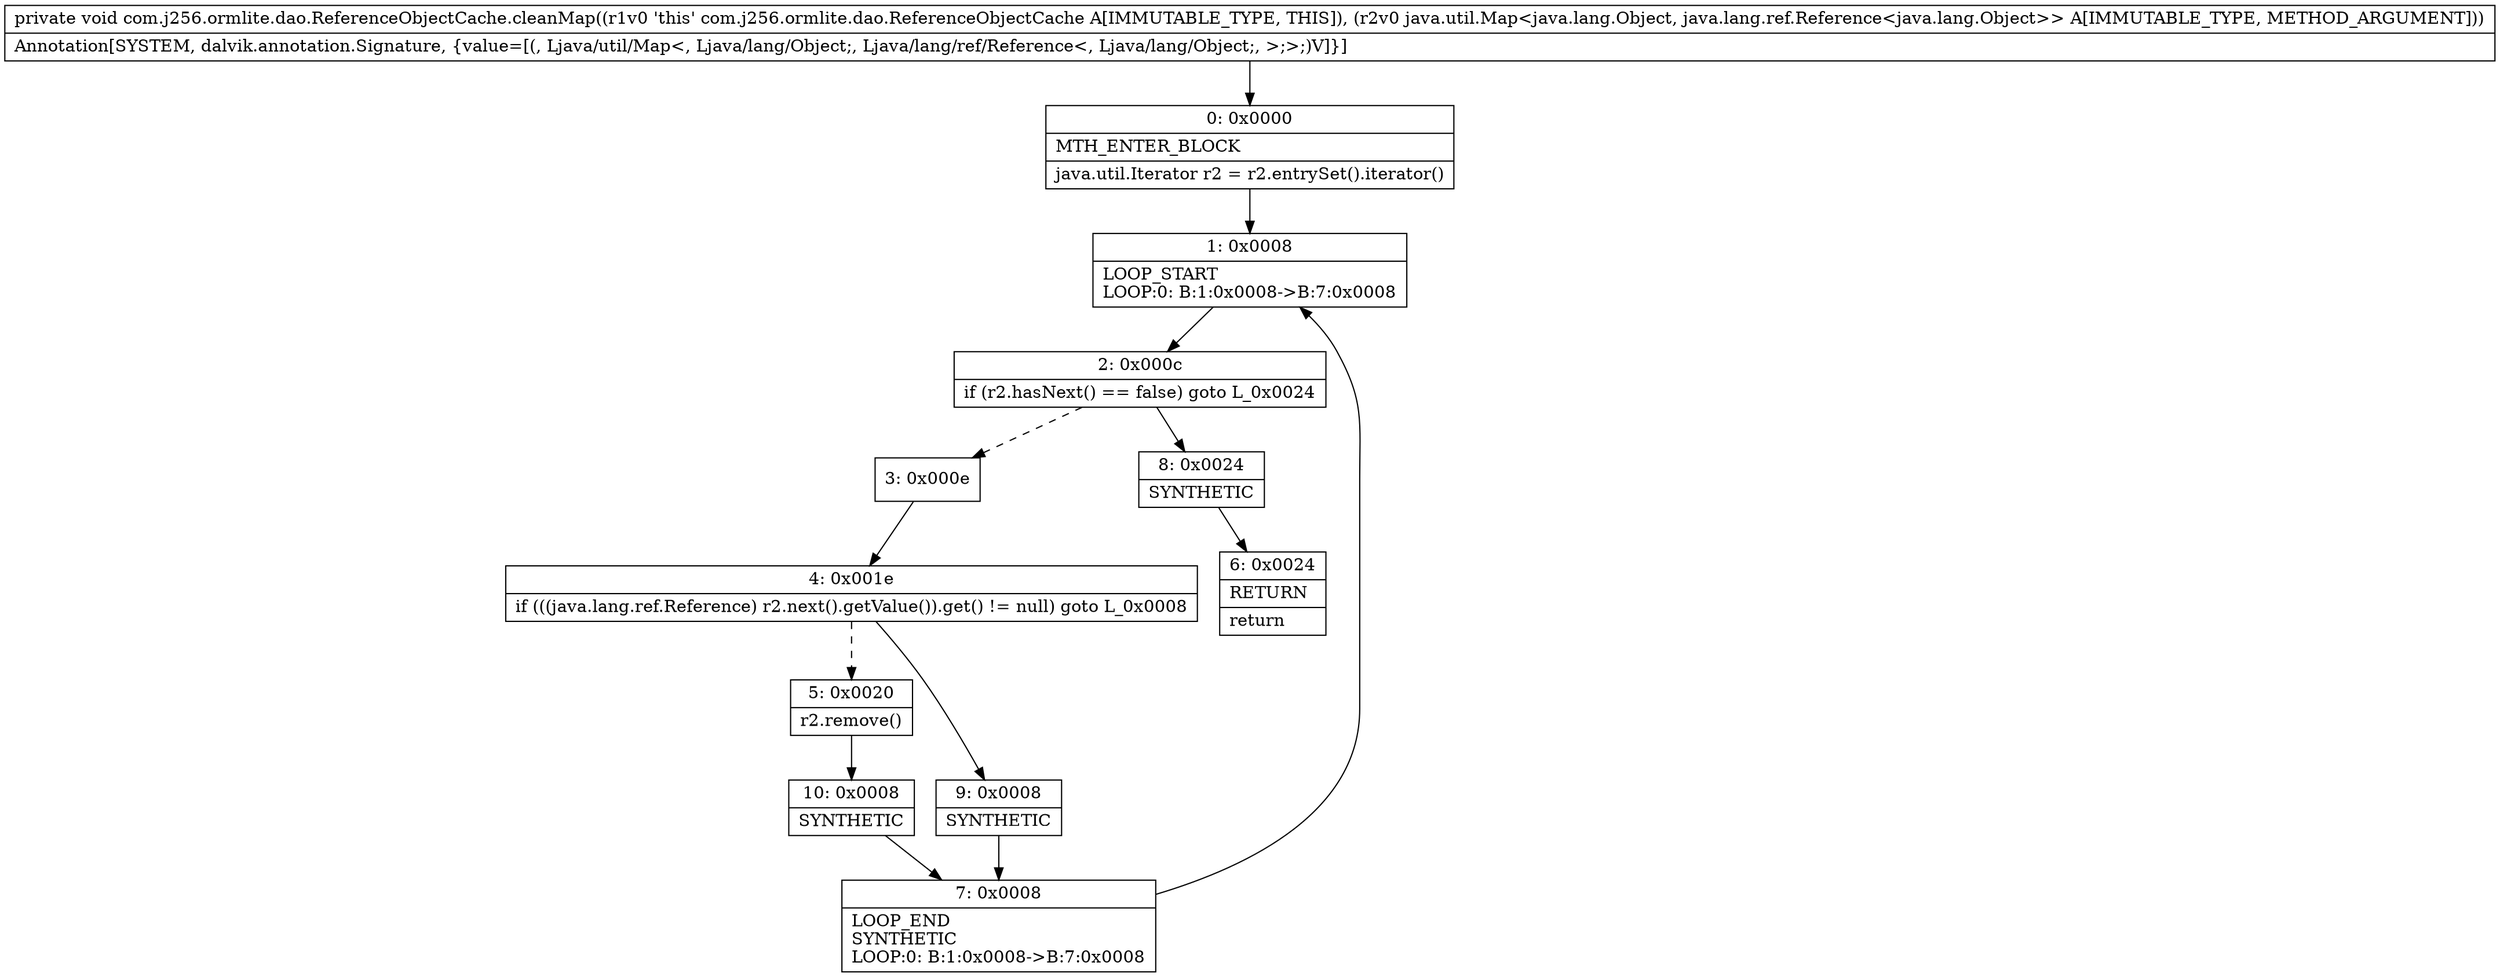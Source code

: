 digraph "CFG forcom.j256.ormlite.dao.ReferenceObjectCache.cleanMap(Ljava\/util\/Map;)V" {
Node_0 [shape=record,label="{0\:\ 0x0000|MTH_ENTER_BLOCK\l|java.util.Iterator r2 = r2.entrySet().iterator()\l}"];
Node_1 [shape=record,label="{1\:\ 0x0008|LOOP_START\lLOOP:0: B:1:0x0008\-\>B:7:0x0008\l}"];
Node_2 [shape=record,label="{2\:\ 0x000c|if (r2.hasNext() == false) goto L_0x0024\l}"];
Node_3 [shape=record,label="{3\:\ 0x000e}"];
Node_4 [shape=record,label="{4\:\ 0x001e|if (((java.lang.ref.Reference) r2.next().getValue()).get() != null) goto L_0x0008\l}"];
Node_5 [shape=record,label="{5\:\ 0x0020|r2.remove()\l}"];
Node_6 [shape=record,label="{6\:\ 0x0024|RETURN\l|return\l}"];
Node_7 [shape=record,label="{7\:\ 0x0008|LOOP_END\lSYNTHETIC\lLOOP:0: B:1:0x0008\-\>B:7:0x0008\l}"];
Node_8 [shape=record,label="{8\:\ 0x0024|SYNTHETIC\l}"];
Node_9 [shape=record,label="{9\:\ 0x0008|SYNTHETIC\l}"];
Node_10 [shape=record,label="{10\:\ 0x0008|SYNTHETIC\l}"];
MethodNode[shape=record,label="{private void com.j256.ormlite.dao.ReferenceObjectCache.cleanMap((r1v0 'this' com.j256.ormlite.dao.ReferenceObjectCache A[IMMUTABLE_TYPE, THIS]), (r2v0 java.util.Map\<java.lang.Object, java.lang.ref.Reference\<java.lang.Object\>\> A[IMMUTABLE_TYPE, METHOD_ARGUMENT]))  | Annotation[SYSTEM, dalvik.annotation.Signature, \{value=[(, Ljava\/util\/Map\<, Ljava\/lang\/Object;, Ljava\/lang\/ref\/Reference\<, Ljava\/lang\/Object;, \>;\>;)V]\}]\l}"];
MethodNode -> Node_0;
Node_0 -> Node_1;
Node_1 -> Node_2;
Node_2 -> Node_3[style=dashed];
Node_2 -> Node_8;
Node_3 -> Node_4;
Node_4 -> Node_5[style=dashed];
Node_4 -> Node_9;
Node_5 -> Node_10;
Node_7 -> Node_1;
Node_8 -> Node_6;
Node_9 -> Node_7;
Node_10 -> Node_7;
}

